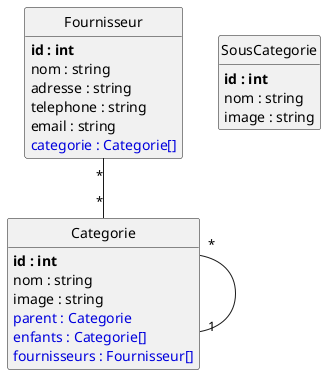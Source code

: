 @startuml
class Fournisseur {
	**id : int**
	nom : string
	adresse : string
	telephone : string
	email : string
	<color:#0000dd>categorie : Categorie[]</color>
}

class SousCategorie {
	**id : int**
	nom : string
	image : string
}

class Categorie {
	**id : int**
	nom : string
	image : string
	<color:#0000dd>parent : Categorie</color>
	<color:#0000dd>enfants : Categorie[]</color>
	<color:#0000dd>fournisseurs : Fournisseur[]</color>
}

Fournisseur "*"--"*" Categorie
Categorie "*"--"1" Categorie


hide methods

hide circle

@enduml
